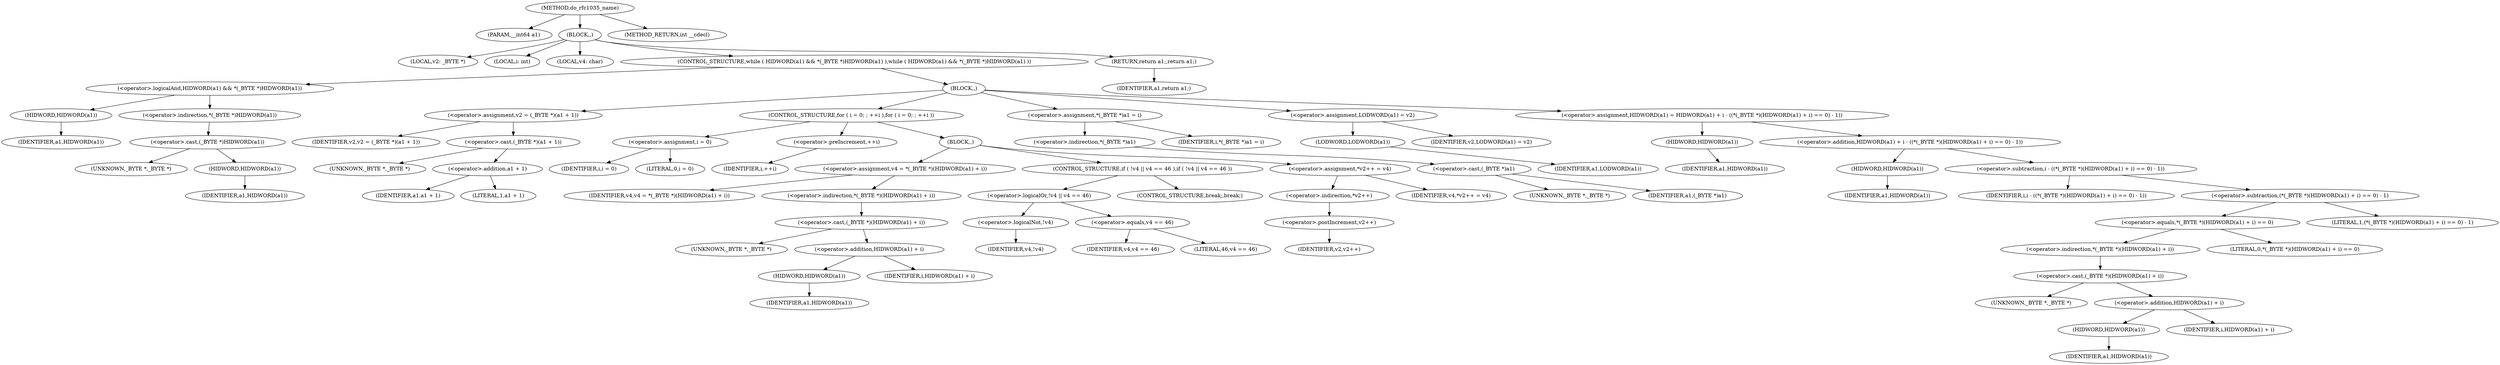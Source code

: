 digraph do_rfc1035_name {  
"1000104" [label = "(METHOD,do_rfc1035_name)" ]
"1000105" [label = "(PARAM,__int64 a1)" ]
"1000106" [label = "(BLOCK,,)" ]
"1000107" [label = "(LOCAL,v2: _BYTE *)" ]
"1000108" [label = "(LOCAL,i: int)" ]
"1000109" [label = "(LOCAL,v4: char)" ]
"1000110" [label = "(CONTROL_STRUCTURE,while ( HIDWORD(a1) && *(_BYTE *)HIDWORD(a1) ),while ( HIDWORD(a1) && *(_BYTE *)HIDWORD(a1) ))" ]
"1000111" [label = "(<operator>.logicalAnd,HIDWORD(a1) && *(_BYTE *)HIDWORD(a1))" ]
"1000112" [label = "(HIDWORD,HIDWORD(a1))" ]
"1000113" [label = "(IDENTIFIER,a1,HIDWORD(a1))" ]
"1000114" [label = "(<operator>.indirection,*(_BYTE *)HIDWORD(a1))" ]
"1000115" [label = "(<operator>.cast,(_BYTE *)HIDWORD(a1))" ]
"1000116" [label = "(UNKNOWN,_BYTE *,_BYTE *)" ]
"1000117" [label = "(HIDWORD,HIDWORD(a1))" ]
"1000118" [label = "(IDENTIFIER,a1,HIDWORD(a1))" ]
"1000119" [label = "(BLOCK,,)" ]
"1000120" [label = "(<operator>.assignment,v2 = (_BYTE *)(a1 + 1))" ]
"1000121" [label = "(IDENTIFIER,v2,v2 = (_BYTE *)(a1 + 1))" ]
"1000122" [label = "(<operator>.cast,(_BYTE *)(a1 + 1))" ]
"1000123" [label = "(UNKNOWN,_BYTE *,_BYTE *)" ]
"1000124" [label = "(<operator>.addition,a1 + 1)" ]
"1000125" [label = "(IDENTIFIER,a1,a1 + 1)" ]
"1000126" [label = "(LITERAL,1,a1 + 1)" ]
"1000127" [label = "(CONTROL_STRUCTURE,for ( i = 0; ; ++i ),for ( i = 0; ; ++i ))" ]
"1000128" [label = "(<operator>.assignment,i = 0)" ]
"1000129" [label = "(IDENTIFIER,i,i = 0)" ]
"1000130" [label = "(LITERAL,0,i = 0)" ]
"1000131" [label = "(<operator>.preIncrement,++i)" ]
"1000132" [label = "(IDENTIFIER,i,++i)" ]
"1000133" [label = "(BLOCK,,)" ]
"1000134" [label = "(<operator>.assignment,v4 = *(_BYTE *)(HIDWORD(a1) + i))" ]
"1000135" [label = "(IDENTIFIER,v4,v4 = *(_BYTE *)(HIDWORD(a1) + i))" ]
"1000136" [label = "(<operator>.indirection,*(_BYTE *)(HIDWORD(a1) + i))" ]
"1000137" [label = "(<operator>.cast,(_BYTE *)(HIDWORD(a1) + i))" ]
"1000138" [label = "(UNKNOWN,_BYTE *,_BYTE *)" ]
"1000139" [label = "(<operator>.addition,HIDWORD(a1) + i)" ]
"1000140" [label = "(HIDWORD,HIDWORD(a1))" ]
"1000141" [label = "(IDENTIFIER,a1,HIDWORD(a1))" ]
"1000142" [label = "(IDENTIFIER,i,HIDWORD(a1) + i)" ]
"1000143" [label = "(CONTROL_STRUCTURE,if ( !v4 || v4 == 46 ),if ( !v4 || v4 == 46 ))" ]
"1000144" [label = "(<operator>.logicalOr,!v4 || v4 == 46)" ]
"1000145" [label = "(<operator>.logicalNot,!v4)" ]
"1000146" [label = "(IDENTIFIER,v4,!v4)" ]
"1000147" [label = "(<operator>.equals,v4 == 46)" ]
"1000148" [label = "(IDENTIFIER,v4,v4 == 46)" ]
"1000149" [label = "(LITERAL,46,v4 == 46)" ]
"1000150" [label = "(CONTROL_STRUCTURE,break;,break;)" ]
"1000151" [label = "(<operator>.assignment,*v2++ = v4)" ]
"1000152" [label = "(<operator>.indirection,*v2++)" ]
"1000153" [label = "(<operator>.postIncrement,v2++)" ]
"1000154" [label = "(IDENTIFIER,v2,v2++)" ]
"1000155" [label = "(IDENTIFIER,v4,*v2++ = v4)" ]
"1000156" [label = "(<operator>.assignment,*(_BYTE *)a1 = i)" ]
"1000157" [label = "(<operator>.indirection,*(_BYTE *)a1)" ]
"1000158" [label = "(<operator>.cast,(_BYTE *)a1)" ]
"1000159" [label = "(UNKNOWN,_BYTE *,_BYTE *)" ]
"1000160" [label = "(IDENTIFIER,a1,(_BYTE *)a1)" ]
"1000161" [label = "(IDENTIFIER,i,*(_BYTE *)a1 = i)" ]
"1000162" [label = "(<operator>.assignment,LODWORD(a1) = v2)" ]
"1000163" [label = "(LODWORD,LODWORD(a1))" ]
"1000164" [label = "(IDENTIFIER,a1,LODWORD(a1))" ]
"1000165" [label = "(IDENTIFIER,v2,LODWORD(a1) = v2)" ]
"1000166" [label = "(<operator>.assignment,HIDWORD(a1) = HIDWORD(a1) + i - ((*(_BYTE *)(HIDWORD(a1) + i) == 0) - 1))" ]
"1000167" [label = "(HIDWORD,HIDWORD(a1))" ]
"1000168" [label = "(IDENTIFIER,a1,HIDWORD(a1))" ]
"1000169" [label = "(<operator>.addition,HIDWORD(a1) + i - ((*(_BYTE *)(HIDWORD(a1) + i) == 0) - 1))" ]
"1000170" [label = "(HIDWORD,HIDWORD(a1))" ]
"1000171" [label = "(IDENTIFIER,a1,HIDWORD(a1))" ]
"1000172" [label = "(<operator>.subtraction,i - ((*(_BYTE *)(HIDWORD(a1) + i) == 0) - 1))" ]
"1000173" [label = "(IDENTIFIER,i,i - ((*(_BYTE *)(HIDWORD(a1) + i) == 0) - 1))" ]
"1000174" [label = "(<operator>.subtraction,(*(_BYTE *)(HIDWORD(a1) + i) == 0) - 1)" ]
"1000175" [label = "(<operator>.equals,*(_BYTE *)(HIDWORD(a1) + i) == 0)" ]
"1000176" [label = "(<operator>.indirection,*(_BYTE *)(HIDWORD(a1) + i))" ]
"1000177" [label = "(<operator>.cast,(_BYTE *)(HIDWORD(a1) + i))" ]
"1000178" [label = "(UNKNOWN,_BYTE *,_BYTE *)" ]
"1000179" [label = "(<operator>.addition,HIDWORD(a1) + i)" ]
"1000180" [label = "(HIDWORD,HIDWORD(a1))" ]
"1000181" [label = "(IDENTIFIER,a1,HIDWORD(a1))" ]
"1000182" [label = "(IDENTIFIER,i,HIDWORD(a1) + i)" ]
"1000183" [label = "(LITERAL,0,*(_BYTE *)(HIDWORD(a1) + i) == 0)" ]
"1000184" [label = "(LITERAL,1,(*(_BYTE *)(HIDWORD(a1) + i) == 0) - 1)" ]
"1000185" [label = "(RETURN,return a1;,return a1;)" ]
"1000186" [label = "(IDENTIFIER,a1,return a1;)" ]
"1000187" [label = "(METHOD_RETURN,int __cdecl)" ]
  "1000104" -> "1000105" 
  "1000104" -> "1000106" 
  "1000104" -> "1000187" 
  "1000106" -> "1000107" 
  "1000106" -> "1000108" 
  "1000106" -> "1000109" 
  "1000106" -> "1000110" 
  "1000106" -> "1000185" 
  "1000110" -> "1000111" 
  "1000110" -> "1000119" 
  "1000111" -> "1000112" 
  "1000111" -> "1000114" 
  "1000112" -> "1000113" 
  "1000114" -> "1000115" 
  "1000115" -> "1000116" 
  "1000115" -> "1000117" 
  "1000117" -> "1000118" 
  "1000119" -> "1000120" 
  "1000119" -> "1000127" 
  "1000119" -> "1000156" 
  "1000119" -> "1000162" 
  "1000119" -> "1000166" 
  "1000120" -> "1000121" 
  "1000120" -> "1000122" 
  "1000122" -> "1000123" 
  "1000122" -> "1000124" 
  "1000124" -> "1000125" 
  "1000124" -> "1000126" 
  "1000127" -> "1000128" 
  "1000127" -> "1000131" 
  "1000127" -> "1000133" 
  "1000128" -> "1000129" 
  "1000128" -> "1000130" 
  "1000131" -> "1000132" 
  "1000133" -> "1000134" 
  "1000133" -> "1000143" 
  "1000133" -> "1000151" 
  "1000134" -> "1000135" 
  "1000134" -> "1000136" 
  "1000136" -> "1000137" 
  "1000137" -> "1000138" 
  "1000137" -> "1000139" 
  "1000139" -> "1000140" 
  "1000139" -> "1000142" 
  "1000140" -> "1000141" 
  "1000143" -> "1000144" 
  "1000143" -> "1000150" 
  "1000144" -> "1000145" 
  "1000144" -> "1000147" 
  "1000145" -> "1000146" 
  "1000147" -> "1000148" 
  "1000147" -> "1000149" 
  "1000151" -> "1000152" 
  "1000151" -> "1000155" 
  "1000152" -> "1000153" 
  "1000153" -> "1000154" 
  "1000156" -> "1000157" 
  "1000156" -> "1000161" 
  "1000157" -> "1000158" 
  "1000158" -> "1000159" 
  "1000158" -> "1000160" 
  "1000162" -> "1000163" 
  "1000162" -> "1000165" 
  "1000163" -> "1000164" 
  "1000166" -> "1000167" 
  "1000166" -> "1000169" 
  "1000167" -> "1000168" 
  "1000169" -> "1000170" 
  "1000169" -> "1000172" 
  "1000170" -> "1000171" 
  "1000172" -> "1000173" 
  "1000172" -> "1000174" 
  "1000174" -> "1000175" 
  "1000174" -> "1000184" 
  "1000175" -> "1000176" 
  "1000175" -> "1000183" 
  "1000176" -> "1000177" 
  "1000177" -> "1000178" 
  "1000177" -> "1000179" 
  "1000179" -> "1000180" 
  "1000179" -> "1000182" 
  "1000180" -> "1000181" 
  "1000185" -> "1000186" 
}
